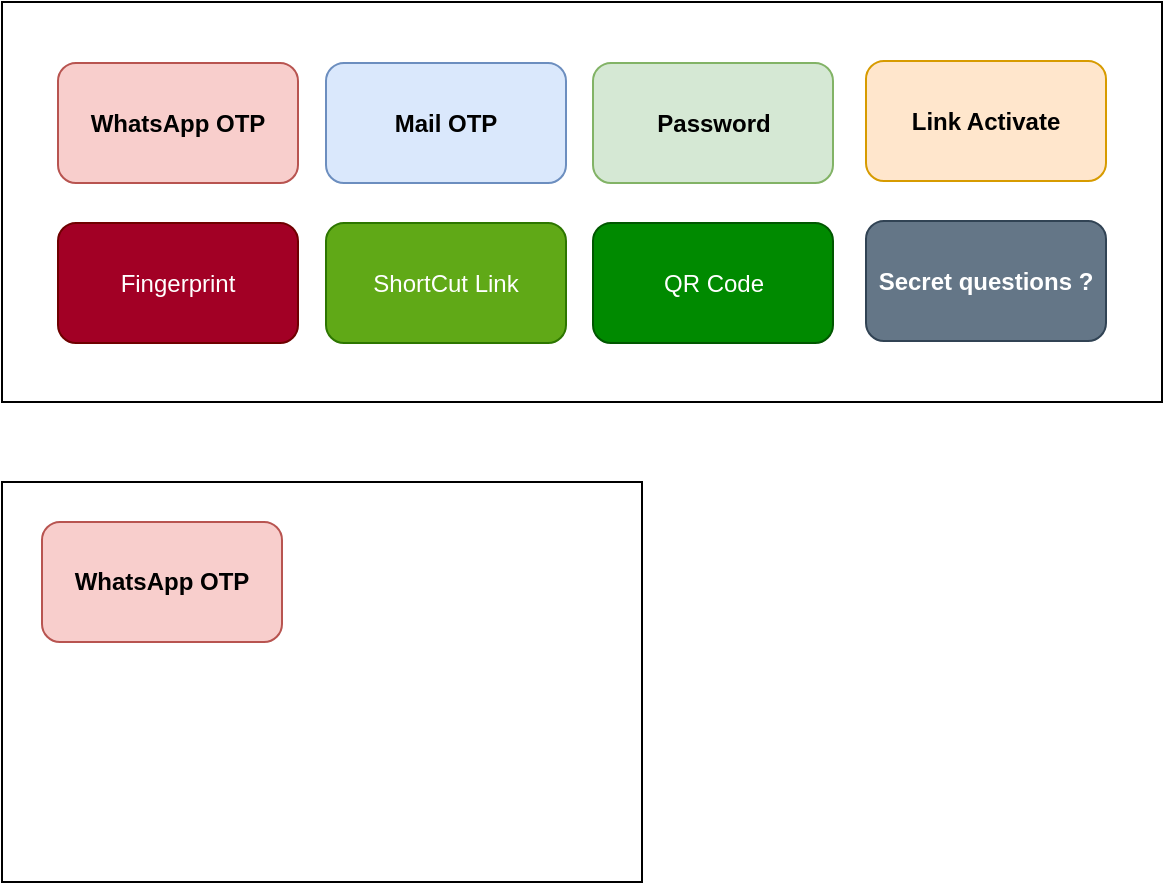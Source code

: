 <mxfile version="24.7.14">
  <diagram id="C5RBs43oDa-KdzZeNtuy" name="Page-1">
    <mxGraphModel dx="954" dy="566" grid="1" gridSize="10" guides="1" tooltips="1" connect="1" arrows="1" fold="1" page="1" pageScale="1" pageWidth="827" pageHeight="1169" math="0" shadow="0">
      <root>
        <mxCell id="WIyWlLk6GJQsqaUBKTNV-0" />
        <mxCell id="WIyWlLk6GJQsqaUBKTNV-1" parent="WIyWlLk6GJQsqaUBKTNV-0" />
        <mxCell id="5r8MbyxDYKrhyKxnQI5X-20" value="" style="rounded=0;whiteSpace=wrap;html=1;" vertex="1" parent="WIyWlLk6GJQsqaUBKTNV-1">
          <mxGeometry x="120" y="320" width="320" height="200" as="geometry" />
        </mxCell>
        <mxCell id="5r8MbyxDYKrhyKxnQI5X-21" value="WhatsApp OTP" style="rounded=1;whiteSpace=wrap;html=1;fillColor=#f8cecc;strokeColor=#b85450;fontStyle=1" vertex="1" parent="WIyWlLk6GJQsqaUBKTNV-1">
          <mxGeometry x="140" y="340" width="120" height="60" as="geometry" />
        </mxCell>
        <mxCell id="5r8MbyxDYKrhyKxnQI5X-22" value="" style="group" vertex="1" connectable="0" parent="WIyWlLk6GJQsqaUBKTNV-1">
          <mxGeometry x="120" y="80" width="580" height="200" as="geometry" />
        </mxCell>
        <mxCell id="5r8MbyxDYKrhyKxnQI5X-0" value="" style="rounded=0;whiteSpace=wrap;html=1;" vertex="1" parent="5r8MbyxDYKrhyKxnQI5X-22">
          <mxGeometry width="580" height="200" as="geometry" />
        </mxCell>
        <mxCell id="5r8MbyxDYKrhyKxnQI5X-1" value="WhatsApp OTP" style="rounded=1;whiteSpace=wrap;html=1;fillColor=#f8cecc;strokeColor=#b85450;fontStyle=1" vertex="1" parent="5r8MbyxDYKrhyKxnQI5X-22">
          <mxGeometry x="28" y="30.5" width="120" height="60" as="geometry" />
        </mxCell>
        <mxCell id="5r8MbyxDYKrhyKxnQI5X-2" value="Mail OTP" style="rounded=1;whiteSpace=wrap;html=1;fillColor=#dae8fc;strokeColor=#6c8ebf;fontStyle=1" vertex="1" parent="5r8MbyxDYKrhyKxnQI5X-22">
          <mxGeometry x="162" y="30.5" width="120" height="60" as="geometry" />
        </mxCell>
        <mxCell id="5r8MbyxDYKrhyKxnQI5X-3" value="Password" style="rounded=1;whiteSpace=wrap;html=1;fillColor=#d5e8d4;strokeColor=#82b366;fontStyle=1" vertex="1" parent="5r8MbyxDYKrhyKxnQI5X-22">
          <mxGeometry x="295.5" y="30.5" width="120" height="60" as="geometry" />
        </mxCell>
        <mxCell id="5r8MbyxDYKrhyKxnQI5X-4" value="Link Activate" style="rounded=1;whiteSpace=wrap;html=1;fillColor=#ffe6cc;strokeColor=#d79b00;fontStyle=1" vertex="1" parent="5r8MbyxDYKrhyKxnQI5X-22">
          <mxGeometry x="432" y="29.5" width="120" height="60" as="geometry" />
        </mxCell>
        <mxCell id="5r8MbyxDYKrhyKxnQI5X-5" value="Fingerprint" style="rounded=1;whiteSpace=wrap;html=1;fontStyle=0;fillColor=#a20025;fontColor=#ffffff;strokeColor=#6F0000;" vertex="1" parent="5r8MbyxDYKrhyKxnQI5X-22">
          <mxGeometry x="28" y="110.5" width="120" height="60" as="geometry" />
        </mxCell>
        <mxCell id="5r8MbyxDYKrhyKxnQI5X-6" value="ShortCut Link" style="rounded=1;whiteSpace=wrap;html=1;fillColor=#60a917;fontColor=#ffffff;strokeColor=#2D7600;fontStyle=0" vertex="1" parent="5r8MbyxDYKrhyKxnQI5X-22">
          <mxGeometry x="162" y="110.5" width="120" height="60" as="geometry" />
        </mxCell>
        <mxCell id="5r8MbyxDYKrhyKxnQI5X-7" value="QR Code" style="rounded=1;whiteSpace=wrap;html=1;fillColor=#008a00;fontColor=#ffffff;strokeColor=#005700;fontStyle=0" vertex="1" parent="5r8MbyxDYKrhyKxnQI5X-22">
          <mxGeometry x="295.5" y="110.5" width="120" height="60" as="geometry" />
        </mxCell>
        <mxCell id="5r8MbyxDYKrhyKxnQI5X-8" value="Secret questions ?" style="rounded=1;whiteSpace=wrap;html=1;fontStyle=1;fillColor=#647687;fontColor=#ffffff;strokeColor=#314354;" vertex="1" parent="5r8MbyxDYKrhyKxnQI5X-22">
          <mxGeometry x="432" y="109.5" width="120" height="60" as="geometry" />
        </mxCell>
      </root>
    </mxGraphModel>
  </diagram>
</mxfile>
